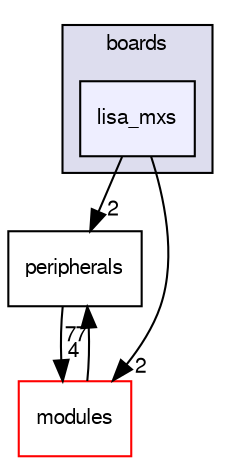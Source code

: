 digraph "sw/airborne/boards/lisa_mxs" {
  compound=true
  node [ fontsize="10", fontname="FreeSans"];
  edge [ labelfontsize="10", labelfontname="FreeSans"];
  subgraph clusterdir_e030268cd18297cf6282390f76bfcf7f {
    graph [ bgcolor="#ddddee", pencolor="black", label="boards" fontname="FreeSans", fontsize="10", URL="dir_e030268cd18297cf6282390f76bfcf7f.html"]
  dir_90ae65582e264cb543676e812d131a6a [shape=box, label="lisa_mxs", style="filled", fillcolor="#eeeeff", pencolor="black", URL="dir_90ae65582e264cb543676e812d131a6a.html"];
  }
  dir_0a48ba2c0a76794adfddddc873522f67 [shape=box label="peripherals" URL="dir_0a48ba2c0a76794adfddddc873522f67.html"];
  dir_c2abcdd6ccb39c3582929c0e3f5651c2 [shape=box label="modules" fillcolor="white" style="filled" color="red" URL="dir_c2abcdd6ccb39c3582929c0e3f5651c2.html"];
  dir_0a48ba2c0a76794adfddddc873522f67->dir_c2abcdd6ccb39c3582929c0e3f5651c2 [headlabel="4", labeldistance=1.5 headhref="dir_000109_000031.html"];
  dir_90ae65582e264cb543676e812d131a6a->dir_0a48ba2c0a76794adfddddc873522f67 [headlabel="2", labeldistance=1.5 headhref="dir_000049_000109.html"];
  dir_90ae65582e264cb543676e812d131a6a->dir_c2abcdd6ccb39c3582929c0e3f5651c2 [headlabel="2", labeldistance=1.5 headhref="dir_000049_000031.html"];
  dir_c2abcdd6ccb39c3582929c0e3f5651c2->dir_0a48ba2c0a76794adfddddc873522f67 [headlabel="77", labeldistance=1.5 headhref="dir_000031_000109.html"];
}
